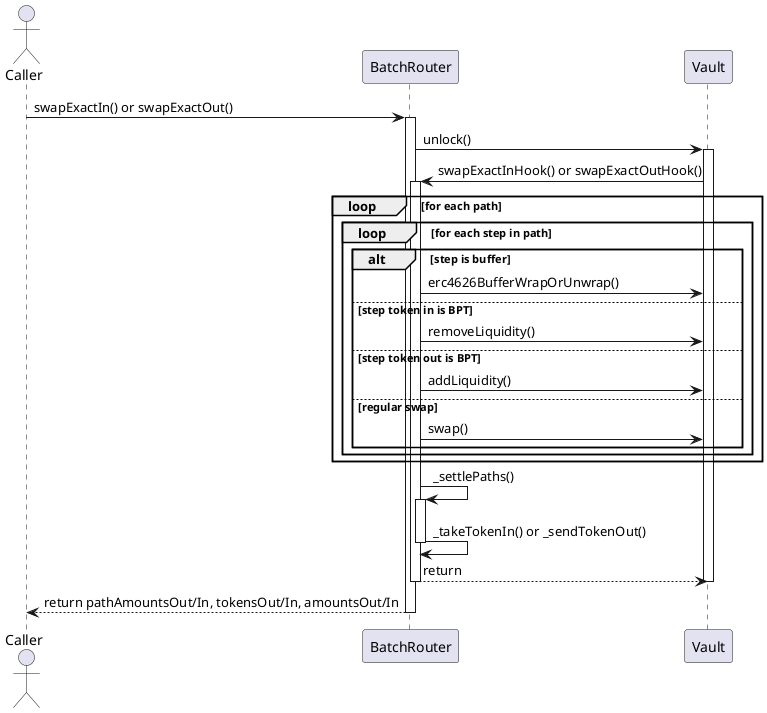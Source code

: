 @startuml
skinparam shadowing false

actor Caller
participant BatchRouter
participant Vault

Caller -> BatchRouter: swapExactIn() or swapExactOut()
activate BatchRouter

BatchRouter -> Vault: unlock()
activate Vault

Vault -> BatchRouter: swapExactInHook() or swapExactOutHook()
activate BatchRouter

loop for each path
  loop for each step in path
    alt step is buffer
      BatchRouter -> Vault: erc4626BufferWrapOrUnwrap()
    else step token in is BPT
      BatchRouter -> Vault: removeLiquidity()
    else step token out is BPT
      BatchRouter -> Vault: addLiquidity()
    else regular swap
      BatchRouter -> Vault: swap()
    end
  end
end

BatchRouter -> BatchRouter: _settlePaths()
activate BatchRouter
BatchRouter -> BatchRouter: _takeTokenIn() or _sendTokenOut()
deactivate BatchRouter

BatchRouter --> Vault: return
deactivate BatchRouter
deactivate Vault

BatchRouter --> Caller: return pathAmountsOut/In, tokensOut/In, amountsOut/In
deactivate BatchRouter

@enduml